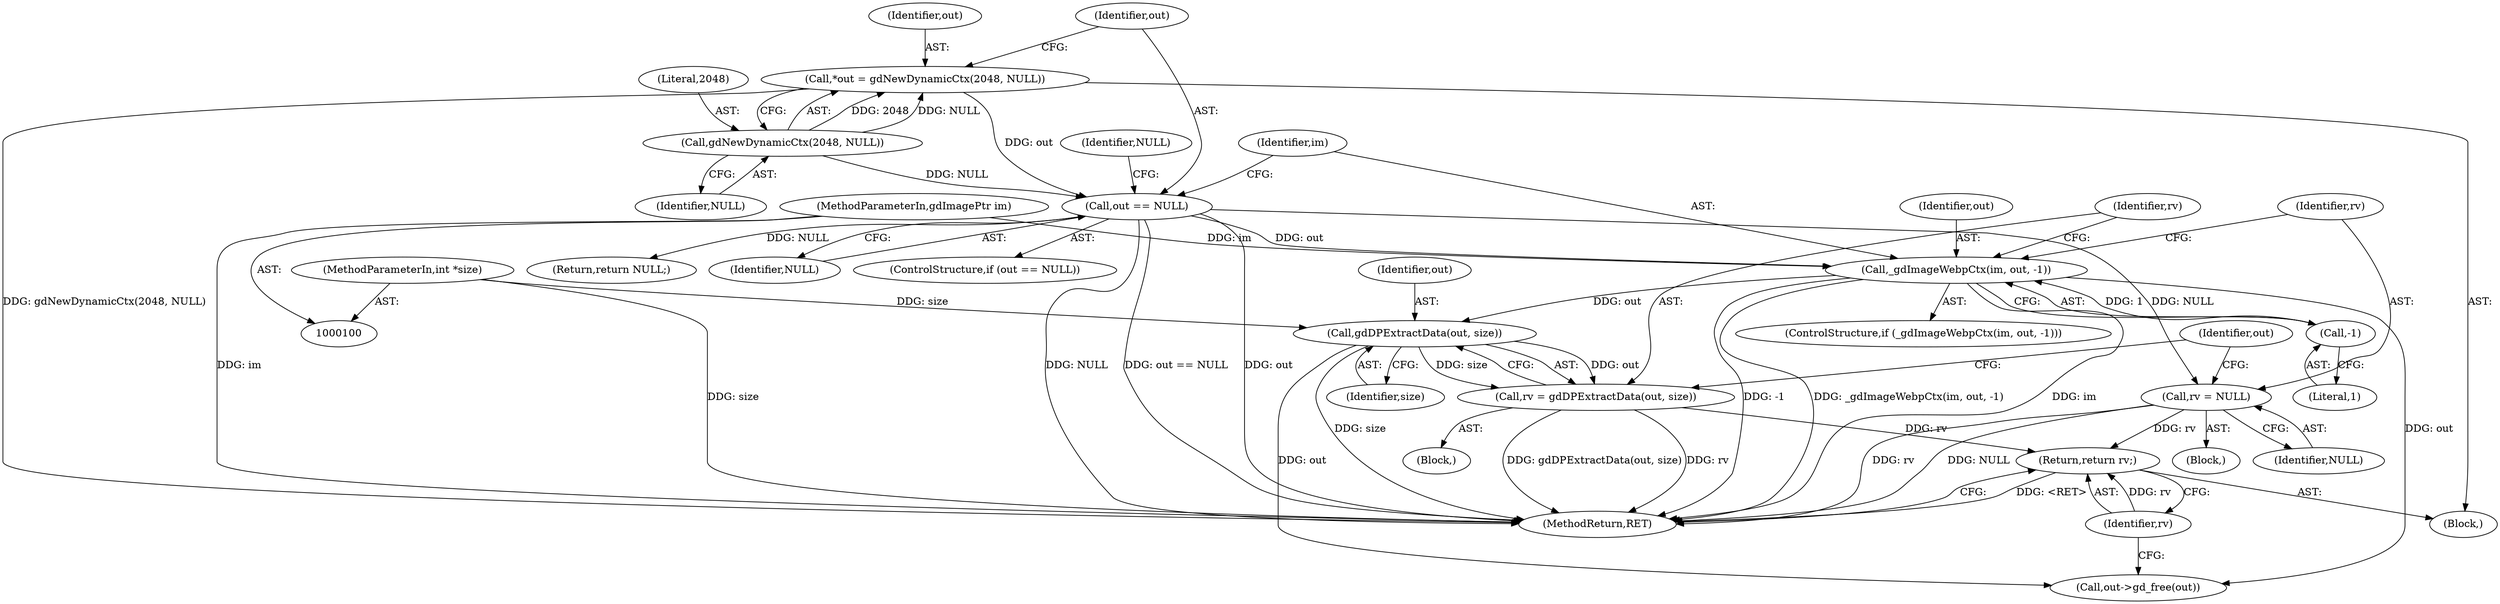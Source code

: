 digraph "0_libgd_a49feeae76d41959d85ee733925a4cf40bac61b2_2@pointer" {
"1000137" [label="(Return,return rv;)"];
"1000138" [label="(Identifier,rv)"];
"1000125" [label="(Call,rv = NULL)"];
"1000112" [label="(Call,out == NULL)"];
"1000106" [label="(Call,*out = gdNewDynamicCtx(2048, NULL))"];
"1000108" [label="(Call,gdNewDynamicCtx(2048, NULL))"];
"1000130" [label="(Call,rv = gdDPExtractData(out, size))"];
"1000132" [label="(Call,gdDPExtractData(out, size))"];
"1000119" [label="(Call,_gdImageWebpCtx(im, out, -1))"];
"1000101" [label="(MethodParameterIn,gdImagePtr im)"];
"1000122" [label="(Call,-1)"];
"1000102" [label="(MethodParameterIn,int *size)"];
"1000116" [label="(Return,return NULL;)"];
"1000133" [label="(Identifier,out)"];
"1000124" [label="(Block,)"];
"1000114" [label="(Identifier,NULL)"];
"1000137" [label="(Return,return rv;)"];
"1000134" [label="(Identifier,size)"];
"1000118" [label="(ControlStructure,if (_gdImageWebpCtx(im, out, -1)))"];
"1000123" [label="(Literal,1)"];
"1000125" [label="(Call,rv = NULL)"];
"1000119" [label="(Call,_gdImageWebpCtx(im, out, -1))"];
"1000120" [label="(Identifier,im)"];
"1000110" [label="(Identifier,NULL)"];
"1000129" [label="(Block,)"];
"1000138" [label="(Identifier,rv)"];
"1000108" [label="(Call,gdNewDynamicCtx(2048, NULL))"];
"1000127" [label="(Identifier,NULL)"];
"1000126" [label="(Identifier,rv)"];
"1000130" [label="(Call,rv = gdDPExtractData(out, size))"];
"1000117" [label="(Identifier,NULL)"];
"1000107" [label="(Identifier,out)"];
"1000135" [label="(Call,out->gd_free(out))"];
"1000103" [label="(Block,)"];
"1000106" [label="(Call,*out = gdNewDynamicCtx(2048, NULL))"];
"1000112" [label="(Call,out == NULL)"];
"1000111" [label="(ControlStructure,if (out == NULL))"];
"1000121" [label="(Identifier,out)"];
"1000101" [label="(MethodParameterIn,gdImagePtr im)"];
"1000139" [label="(MethodReturn,RET)"];
"1000102" [label="(MethodParameterIn,int *size)"];
"1000113" [label="(Identifier,out)"];
"1000109" [label="(Literal,2048)"];
"1000132" [label="(Call,gdDPExtractData(out, size))"];
"1000122" [label="(Call,-1)"];
"1000131" [label="(Identifier,rv)"];
"1000136" [label="(Identifier,out)"];
"1000137" -> "1000103"  [label="AST: "];
"1000137" -> "1000138"  [label="CFG: "];
"1000138" -> "1000137"  [label="AST: "];
"1000139" -> "1000137"  [label="CFG: "];
"1000137" -> "1000139"  [label="DDG: <RET>"];
"1000138" -> "1000137"  [label="DDG: rv"];
"1000125" -> "1000137"  [label="DDG: rv"];
"1000130" -> "1000137"  [label="DDG: rv"];
"1000138" -> "1000135"  [label="CFG: "];
"1000125" -> "1000124"  [label="AST: "];
"1000125" -> "1000127"  [label="CFG: "];
"1000126" -> "1000125"  [label="AST: "];
"1000127" -> "1000125"  [label="AST: "];
"1000136" -> "1000125"  [label="CFG: "];
"1000125" -> "1000139"  [label="DDG: NULL"];
"1000125" -> "1000139"  [label="DDG: rv"];
"1000112" -> "1000125"  [label="DDG: NULL"];
"1000112" -> "1000111"  [label="AST: "];
"1000112" -> "1000114"  [label="CFG: "];
"1000113" -> "1000112"  [label="AST: "];
"1000114" -> "1000112"  [label="AST: "];
"1000117" -> "1000112"  [label="CFG: "];
"1000120" -> "1000112"  [label="CFG: "];
"1000112" -> "1000139"  [label="DDG: NULL"];
"1000112" -> "1000139"  [label="DDG: out == NULL"];
"1000112" -> "1000139"  [label="DDG: out"];
"1000106" -> "1000112"  [label="DDG: out"];
"1000108" -> "1000112"  [label="DDG: NULL"];
"1000112" -> "1000116"  [label="DDG: NULL"];
"1000112" -> "1000119"  [label="DDG: out"];
"1000106" -> "1000103"  [label="AST: "];
"1000106" -> "1000108"  [label="CFG: "];
"1000107" -> "1000106"  [label="AST: "];
"1000108" -> "1000106"  [label="AST: "];
"1000113" -> "1000106"  [label="CFG: "];
"1000106" -> "1000139"  [label="DDG: gdNewDynamicCtx(2048, NULL)"];
"1000108" -> "1000106"  [label="DDG: 2048"];
"1000108" -> "1000106"  [label="DDG: NULL"];
"1000108" -> "1000110"  [label="CFG: "];
"1000109" -> "1000108"  [label="AST: "];
"1000110" -> "1000108"  [label="AST: "];
"1000130" -> "1000129"  [label="AST: "];
"1000130" -> "1000132"  [label="CFG: "];
"1000131" -> "1000130"  [label="AST: "];
"1000132" -> "1000130"  [label="AST: "];
"1000136" -> "1000130"  [label="CFG: "];
"1000130" -> "1000139"  [label="DDG: gdDPExtractData(out, size)"];
"1000130" -> "1000139"  [label="DDG: rv"];
"1000132" -> "1000130"  [label="DDG: out"];
"1000132" -> "1000130"  [label="DDG: size"];
"1000132" -> "1000134"  [label="CFG: "];
"1000133" -> "1000132"  [label="AST: "];
"1000134" -> "1000132"  [label="AST: "];
"1000132" -> "1000139"  [label="DDG: size"];
"1000119" -> "1000132"  [label="DDG: out"];
"1000102" -> "1000132"  [label="DDG: size"];
"1000132" -> "1000135"  [label="DDG: out"];
"1000119" -> "1000118"  [label="AST: "];
"1000119" -> "1000122"  [label="CFG: "];
"1000120" -> "1000119"  [label="AST: "];
"1000121" -> "1000119"  [label="AST: "];
"1000122" -> "1000119"  [label="AST: "];
"1000126" -> "1000119"  [label="CFG: "];
"1000131" -> "1000119"  [label="CFG: "];
"1000119" -> "1000139"  [label="DDG: _gdImageWebpCtx(im, out, -1)"];
"1000119" -> "1000139"  [label="DDG: im"];
"1000119" -> "1000139"  [label="DDG: -1"];
"1000101" -> "1000119"  [label="DDG: im"];
"1000122" -> "1000119"  [label="DDG: 1"];
"1000119" -> "1000135"  [label="DDG: out"];
"1000101" -> "1000100"  [label="AST: "];
"1000101" -> "1000139"  [label="DDG: im"];
"1000122" -> "1000123"  [label="CFG: "];
"1000123" -> "1000122"  [label="AST: "];
"1000102" -> "1000100"  [label="AST: "];
"1000102" -> "1000139"  [label="DDG: size"];
}
